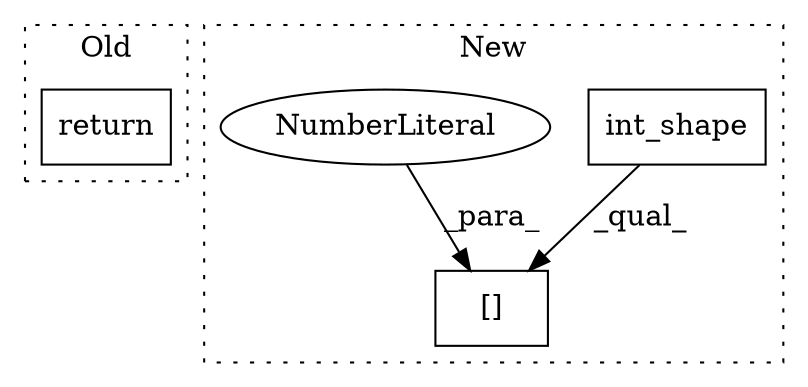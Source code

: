 digraph G {
subgraph cluster0 {
1 [label="return" a="41" s="9748" l="7" shape="box"];
label = "Old";
style="dotted";
}
subgraph cluster1 {
2 [label="int_shape" a="32" s="10094,10105" l="10,1" shape="box"];
3 [label="[]" a="2" s="10425,10441" l="15,1" shape="box"];
4 [label="NumberLiteral" a="34" s="10440" l="1" shape="ellipse"];
label = "New";
style="dotted";
}
2 -> 3 [label="_qual_"];
4 -> 3 [label="_para_"];
}